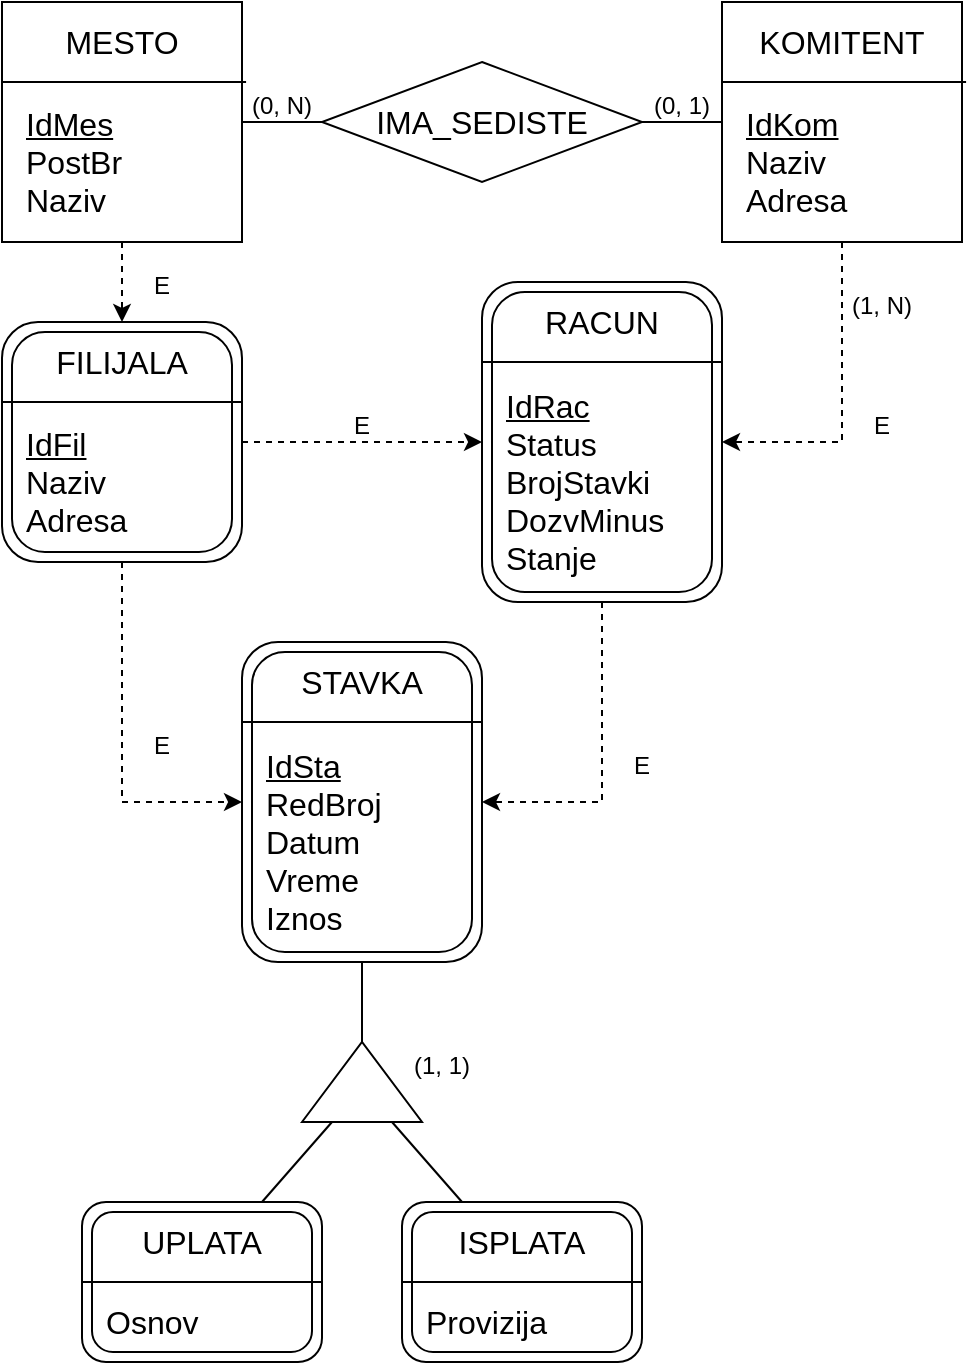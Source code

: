 <mxfile version="14.2.9" type="device"><diagram id="Axqm5xZuINRzohbWu1Kz" name="ER dijagram"><mxGraphModel dx="1418" dy="795" grid="1" gridSize="10" guides="1" tooltips="1" connect="1" arrows="1" fold="1" page="1" pageScale="1" pageWidth="827" pageHeight="1169" math="0" shadow="0"><root><mxCell id="0"/><mxCell id="1" parent="0"/><mxCell id="cMMxhLjDryXR3hO5Iuap-8" value="" style="rounded=0;whiteSpace=wrap;html=1;fontSize=16;" vertex="1" parent="1"><mxGeometry x="40" y="40" width="120" height="120" as="geometry"/></mxCell><mxCell id="cMMxhLjDryXR3hO5Iuap-12" value="MESTO" style="text;html=1;strokeColor=none;fillColor=none;align=center;verticalAlign=middle;whiteSpace=wrap;rounded=0;fontSize=16;" vertex="1" parent="1"><mxGeometry x="40" y="40" width="120" height="40" as="geometry"/></mxCell><mxCell id="cMMxhLjDryXR3hO5Iuap-13" value="" style="endArrow=none;html=1;fontSize=16;entryX=1.017;entryY=0.333;entryDx=0;entryDy=0;entryPerimeter=0;" edge="1" parent="1" target="cMMxhLjDryXR3hO5Iuap-8"><mxGeometry width="50" height="50" relative="1" as="geometry"><mxPoint x="40" y="80" as="sourcePoint"/><mxPoint x="90" y="30" as="targetPoint"/></mxGeometry></mxCell><mxCell id="cMMxhLjDryXR3hO5Iuap-32" style="edgeStyle=orthogonalEdgeStyle;rounded=0;orthogonalLoop=1;jettySize=auto;html=1;entryX=0.5;entryY=0;entryDx=0;entryDy=0;fontSize=16;dashed=1;" edge="1" parent="1" source="cMMxhLjDryXR3hO5Iuap-14" target="cMMxhLjDryXR3hO5Iuap-29"><mxGeometry relative="1" as="geometry"/></mxCell><mxCell id="cMMxhLjDryXR3hO5Iuap-14" value="&lt;u&gt;IdMes&lt;/u&gt;&lt;br&gt;PostBr&lt;br&gt;Naziv" style="text;html=1;strokeColor=none;fillColor=none;align=left;verticalAlign=middle;whiteSpace=wrap;rounded=0;fontSize=16;" vertex="1" parent="1"><mxGeometry x="50" y="80" width="100" height="80" as="geometry"/></mxCell><mxCell id="cMMxhLjDryXR3hO5Iuap-15" value="IMA_SEDISTE" style="shape=rhombus;perimeter=rhombusPerimeter;whiteSpace=wrap;html=1;align=center;fontSize=16;" vertex="1" parent="1"><mxGeometry x="200" y="70" width="160" height="60" as="geometry"/></mxCell><mxCell id="cMMxhLjDryXR3hO5Iuap-18" value="" style="endArrow=none;html=1;fontSize=16;exitX=1;exitY=0.5;exitDx=0;exitDy=0;entryX=0;entryY=0.5;entryDx=0;entryDy=0;" edge="1" parent="1" source="cMMxhLjDryXR3hO5Iuap-8" target="cMMxhLjDryXR3hO5Iuap-15"><mxGeometry width="50" height="50" relative="1" as="geometry"><mxPoint x="190" y="90" as="sourcePoint"/><mxPoint x="240" y="40" as="targetPoint"/></mxGeometry></mxCell><mxCell id="cMMxhLjDryXR3hO5Iuap-19" value="" style="rounded=0;whiteSpace=wrap;html=1;fontSize=16;" vertex="1" parent="1"><mxGeometry x="400" y="40" width="120" height="120" as="geometry"/></mxCell><mxCell id="cMMxhLjDryXR3hO5Iuap-20" value="KOMITENT" style="text;html=1;strokeColor=none;fillColor=none;align=center;verticalAlign=middle;whiteSpace=wrap;rounded=0;fontSize=16;" vertex="1" parent="1"><mxGeometry x="400" y="40" width="120" height="40" as="geometry"/></mxCell><mxCell id="cMMxhLjDryXR3hO5Iuap-21" value="" style="endArrow=none;html=1;fontSize=16;entryX=1.017;entryY=0.333;entryDx=0;entryDy=0;entryPerimeter=0;" edge="1" parent="1" target="cMMxhLjDryXR3hO5Iuap-19"><mxGeometry width="50" height="50" relative="1" as="geometry"><mxPoint x="400" y="80" as="sourcePoint"/><mxPoint x="450" y="30" as="targetPoint"/></mxGeometry></mxCell><mxCell id="cMMxhLjDryXR3hO5Iuap-69" style="edgeStyle=orthogonalEdgeStyle;rounded=0;orthogonalLoop=1;jettySize=auto;html=1;endArrow=classic;endFill=1;fontSize=16;entryX=1;entryY=0.5;entryDx=0;entryDy=0;dashed=1;" edge="1" parent="1" source="cMMxhLjDryXR3hO5Iuap-22" target="cMMxhLjDryXR3hO5Iuap-39"><mxGeometry relative="1" as="geometry"><mxPoint x="460" y="260" as="targetPoint"/><Array as="points"><mxPoint x="460" y="260"/></Array></mxGeometry></mxCell><mxCell id="cMMxhLjDryXR3hO5Iuap-22" value="&lt;u&gt;IdKom&lt;/u&gt;&lt;br&gt;Naziv&lt;br&gt;Adresa" style="text;html=1;strokeColor=none;fillColor=none;align=left;verticalAlign=middle;whiteSpace=wrap;rounded=0;fontSize=16;" vertex="1" parent="1"><mxGeometry x="410" y="80" width="100" height="80" as="geometry"/></mxCell><mxCell id="cMMxhLjDryXR3hO5Iuap-23" value="" style="endArrow=none;html=1;fontSize=16;entryX=0;entryY=0.5;entryDx=0;entryDy=0;exitX=1;exitY=0.5;exitDx=0;exitDy=0;" edge="1" parent="1" target="cMMxhLjDryXR3hO5Iuap-19"><mxGeometry width="50" height="50" relative="1" as="geometry"><mxPoint x="400" y="90" as="sourcePoint"/><mxPoint x="350" y="10" as="targetPoint"/></mxGeometry></mxCell><mxCell id="cMMxhLjDryXR3hO5Iuap-26" value="&lt;font style=&quot;font-size: 12px&quot;&gt;(0, N)&lt;/font&gt;" style="text;html=1;strokeColor=none;fillColor=none;align=center;verticalAlign=middle;whiteSpace=wrap;rounded=0;fontSize=16;" vertex="1" parent="1"><mxGeometry x="160" y="80" width="40" height="20" as="geometry"/></mxCell><mxCell id="cMMxhLjDryXR3hO5Iuap-45" style="edgeStyle=orthogonalEdgeStyle;rounded=0;orthogonalLoop=1;jettySize=auto;html=1;entryX=0;entryY=0.5;entryDx=0;entryDy=0;fontSize=16;dashed=1;" edge="1" parent="1" source="cMMxhLjDryXR3hO5Iuap-27" target="cMMxhLjDryXR3hO5Iuap-39"><mxGeometry relative="1" as="geometry"/></mxCell><mxCell id="cMMxhLjDryXR3hO5Iuap-27" value="" style="shape=ext;margin=3;double=1;whiteSpace=wrap;html=1;align=center;fontSize=16;rounded=1;" vertex="1" parent="1"><mxGeometry x="40" y="200" width="120" height="120" as="geometry"/></mxCell><mxCell id="cMMxhLjDryXR3hO5Iuap-29" value="FILIJALA" style="text;html=1;strokeColor=none;fillColor=none;align=center;verticalAlign=middle;whiteSpace=wrap;rounded=0;fontSize=16;" vertex="1" parent="1"><mxGeometry x="40" y="200" width="120" height="40" as="geometry"/></mxCell><mxCell id="cMMxhLjDryXR3hO5Iuap-30" value="" style="endArrow=none;html=1;fontSize=16;entryX=1;entryY=1;entryDx=0;entryDy=0;" edge="1" parent="1" target="cMMxhLjDryXR3hO5Iuap-29"><mxGeometry width="50" height="50" relative="1" as="geometry"><mxPoint x="40" y="240" as="sourcePoint"/><mxPoint x="150" y="239" as="targetPoint"/></mxGeometry></mxCell><mxCell id="cMMxhLjDryXR3hO5Iuap-55" style="edgeStyle=orthogonalEdgeStyle;rounded=0;orthogonalLoop=1;jettySize=auto;html=1;dashed=1;fontSize=16;entryX=0;entryY=0.5;entryDx=0;entryDy=0;" edge="1" parent="1" source="cMMxhLjDryXR3hO5Iuap-31" target="cMMxhLjDryXR3hO5Iuap-47"><mxGeometry relative="1" as="geometry"><mxPoint x="100" y="440" as="targetPoint"/><Array as="points"><mxPoint x="100" y="440"/></Array></mxGeometry></mxCell><mxCell id="cMMxhLjDryXR3hO5Iuap-31" value="&lt;u&gt;IdFil&lt;/u&gt;&lt;br&gt;Naziv&lt;br&gt;Adresa" style="text;html=1;strokeColor=none;fillColor=none;align=left;verticalAlign=middle;whiteSpace=wrap;rounded=0;fontSize=16;" vertex="1" parent="1"><mxGeometry x="50" y="240" width="100" height="80" as="geometry"/></mxCell><mxCell id="cMMxhLjDryXR3hO5Iuap-33" value="&lt;font style=&quot;font-size: 12px&quot;&gt;E&lt;/font&gt;" style="text;html=1;strokeColor=none;fillColor=none;align=center;verticalAlign=middle;whiteSpace=wrap;rounded=0;fontSize=16;" vertex="1" parent="1"><mxGeometry x="100" y="170" width="40" height="20" as="geometry"/></mxCell><mxCell id="cMMxhLjDryXR3hO5Iuap-37" value="" style="endArrow=none;html=1;fontSize=16;exitX=1;exitY=0.5;exitDx=0;exitDy=0;entryX=0;entryY=0.5;entryDx=0;entryDy=0;" edge="1" parent="1" source="cMMxhLjDryXR3hO5Iuap-15" target="cMMxhLjDryXR3hO5Iuap-19"><mxGeometry width="50" height="50" relative="1" as="geometry"><mxPoint x="340" y="70" as="sourcePoint"/><mxPoint x="390" y="20" as="targetPoint"/></mxGeometry></mxCell><mxCell id="cMMxhLjDryXR3hO5Iuap-38" value="&lt;font style=&quot;font-size: 12px&quot;&gt;(0, 1)&lt;/font&gt;" style="text;html=1;strokeColor=none;fillColor=none;align=center;verticalAlign=middle;whiteSpace=wrap;rounded=0;fontSize=16;" vertex="1" parent="1"><mxGeometry x="360" y="80" width="40" height="20" as="geometry"/></mxCell><mxCell id="cMMxhLjDryXR3hO5Iuap-52" style="edgeStyle=orthogonalEdgeStyle;rounded=0;orthogonalLoop=1;jettySize=auto;html=1;dashed=1;fontSize=16;entryX=1;entryY=0.5;entryDx=0;entryDy=0;" edge="1" parent="1" source="cMMxhLjDryXR3hO5Iuap-39" target="cMMxhLjDryXR3hO5Iuap-47"><mxGeometry relative="1" as="geometry"><mxPoint x="340" y="440" as="targetPoint"/><Array as="points"><mxPoint x="340" y="440"/></Array></mxGeometry></mxCell><mxCell id="cMMxhLjDryXR3hO5Iuap-39" value="" style="shape=ext;margin=3;double=1;whiteSpace=wrap;html=1;align=center;fontSize=16;rounded=1;" vertex="1" parent="1"><mxGeometry x="280" y="180" width="120" height="160" as="geometry"/></mxCell><mxCell id="cMMxhLjDryXR3hO5Iuap-40" value="RACUN" style="text;html=1;strokeColor=none;fillColor=none;align=center;verticalAlign=middle;whiteSpace=wrap;rounded=0;fontSize=16;" vertex="1" parent="1"><mxGeometry x="280" y="180" width="120" height="40" as="geometry"/></mxCell><mxCell id="cMMxhLjDryXR3hO5Iuap-41" value="" style="endArrow=none;html=1;fontSize=16;entryX=1;entryY=1;entryDx=0;entryDy=0;" edge="1" parent="1" target="cMMxhLjDryXR3hO5Iuap-40"><mxGeometry width="50" height="50" relative="1" as="geometry"><mxPoint x="280" y="220" as="sourcePoint"/><mxPoint x="390" y="219" as="targetPoint"/></mxGeometry></mxCell><mxCell id="cMMxhLjDryXR3hO5Iuap-42" value="&lt;u&gt;IdRac&lt;/u&gt;&lt;br&gt;Status&lt;br&gt;BrojStavki&lt;br&gt;DozvMinus&lt;br&gt;Stanje" style="text;html=1;strokeColor=none;fillColor=none;align=left;verticalAlign=middle;whiteSpace=wrap;rounded=0;fontSize=16;" vertex="1" parent="1"><mxGeometry x="290" y="220" width="100" height="120" as="geometry"/></mxCell><mxCell id="cMMxhLjDryXR3hO5Iuap-46" value="&lt;font style=&quot;font-size: 12px&quot;&gt;E&lt;/font&gt;" style="text;html=1;strokeColor=none;fillColor=none;align=center;verticalAlign=middle;whiteSpace=wrap;rounded=0;fontSize=16;" vertex="1" parent="1"><mxGeometry x="200" y="240" width="40" height="20" as="geometry"/></mxCell><mxCell id="cMMxhLjDryXR3hO5Iuap-47" value="" style="shape=ext;margin=3;double=1;whiteSpace=wrap;html=1;align=center;fontSize=16;rounded=1;" vertex="1" parent="1"><mxGeometry x="160" y="360" width="120" height="160" as="geometry"/></mxCell><mxCell id="cMMxhLjDryXR3hO5Iuap-48" value="STAVKA" style="text;html=1;strokeColor=none;fillColor=none;align=center;verticalAlign=middle;whiteSpace=wrap;rounded=0;fontSize=16;" vertex="1" parent="1"><mxGeometry x="160" y="360" width="120" height="40" as="geometry"/></mxCell><mxCell id="cMMxhLjDryXR3hO5Iuap-49" value="" style="endArrow=none;html=1;fontSize=16;entryX=1;entryY=1;entryDx=0;entryDy=0;" edge="1" parent="1" target="cMMxhLjDryXR3hO5Iuap-48"><mxGeometry width="50" height="50" relative="1" as="geometry"><mxPoint x="160" y="400" as="sourcePoint"/><mxPoint x="270" y="399" as="targetPoint"/></mxGeometry></mxCell><mxCell id="cMMxhLjDryXR3hO5Iuap-57" style="edgeStyle=orthogonalEdgeStyle;rounded=0;orthogonalLoop=1;jettySize=auto;html=1;entryX=1;entryY=0.5;entryDx=0;entryDy=0;fontSize=16;endArrow=none;endFill=0;" edge="1" parent="1" source="cMMxhLjDryXR3hO5Iuap-50" target="cMMxhLjDryXR3hO5Iuap-56"><mxGeometry relative="1" as="geometry"/></mxCell><mxCell id="cMMxhLjDryXR3hO5Iuap-50" value="&lt;u&gt;IdSta&lt;/u&gt;&lt;br&gt;RedBroj&lt;br&gt;Datum&lt;br&gt;Vreme&lt;br&gt;Iznos" style="text;html=1;strokeColor=none;fillColor=none;align=left;verticalAlign=middle;whiteSpace=wrap;rounded=0;fontSize=16;" vertex="1" parent="1"><mxGeometry x="170" y="400" width="100" height="120" as="geometry"/></mxCell><mxCell id="cMMxhLjDryXR3hO5Iuap-53" value="&lt;font style=&quot;font-size: 12px&quot;&gt;E&lt;/font&gt;" style="text;html=1;strokeColor=none;fillColor=none;align=center;verticalAlign=middle;whiteSpace=wrap;rounded=0;fontSize=16;" vertex="1" parent="1"><mxGeometry x="340" y="410" width="40" height="20" as="geometry"/></mxCell><mxCell id="cMMxhLjDryXR3hO5Iuap-56" value="" style="triangle;whiteSpace=wrap;html=1;rounded=0;fontSize=16;rotation=-90;" vertex="1" parent="1"><mxGeometry x="200" y="550" width="40" height="60" as="geometry"/></mxCell><mxCell id="cMMxhLjDryXR3hO5Iuap-58" value="" style="shape=ext;margin=3;double=1;whiteSpace=wrap;html=1;align=center;fontSize=16;rounded=1;" vertex="1" parent="1"><mxGeometry x="80" y="640" width="120" height="80" as="geometry"/></mxCell><mxCell id="cMMxhLjDryXR3hO5Iuap-59" value="UPLATA" style="text;html=1;strokeColor=none;fillColor=none;align=center;verticalAlign=middle;whiteSpace=wrap;rounded=0;fontSize=16;" vertex="1" parent="1"><mxGeometry x="80" y="640" width="120" height="40" as="geometry"/></mxCell><mxCell id="cMMxhLjDryXR3hO5Iuap-60" value="" style="endArrow=none;html=1;fontSize=16;entryX=1;entryY=1;entryDx=0;entryDy=0;" edge="1" parent="1" target="cMMxhLjDryXR3hO5Iuap-59"><mxGeometry width="50" height="50" relative="1" as="geometry"><mxPoint x="80" y="680" as="sourcePoint"/><mxPoint x="190" y="679" as="targetPoint"/></mxGeometry></mxCell><mxCell id="cMMxhLjDryXR3hO5Iuap-61" value="Osnov" style="text;html=1;strokeColor=none;fillColor=none;align=left;verticalAlign=middle;whiteSpace=wrap;rounded=0;fontSize=16;" vertex="1" parent="1"><mxGeometry x="90" y="680" width="100" height="40" as="geometry"/></mxCell><mxCell id="cMMxhLjDryXR3hO5Iuap-62" value="" style="shape=ext;margin=3;double=1;whiteSpace=wrap;html=1;align=center;fontSize=16;rounded=1;" vertex="1" parent="1"><mxGeometry x="240" y="640" width="120" height="80" as="geometry"/></mxCell><mxCell id="cMMxhLjDryXR3hO5Iuap-63" value="ISPLATA" style="text;html=1;strokeColor=none;fillColor=none;align=center;verticalAlign=middle;whiteSpace=wrap;rounded=0;fontSize=16;" vertex="1" parent="1"><mxGeometry x="240" y="640" width="120" height="40" as="geometry"/></mxCell><mxCell id="cMMxhLjDryXR3hO5Iuap-64" value="" style="endArrow=none;html=1;fontSize=16;entryX=1;entryY=1;entryDx=0;entryDy=0;" edge="1" parent="1" target="cMMxhLjDryXR3hO5Iuap-63"><mxGeometry width="50" height="50" relative="1" as="geometry"><mxPoint x="240" y="680" as="sourcePoint"/><mxPoint x="350" y="679" as="targetPoint"/></mxGeometry></mxCell><mxCell id="cMMxhLjDryXR3hO5Iuap-65" value="Provizija" style="text;html=1;strokeColor=none;fillColor=none;align=left;verticalAlign=middle;whiteSpace=wrap;rounded=0;fontSize=16;" vertex="1" parent="1"><mxGeometry x="250" y="680" width="100" height="40" as="geometry"/></mxCell><mxCell id="cMMxhLjDryXR3hO5Iuap-66" value="" style="endArrow=none;html=1;fontSize=16;entryX=0;entryY=0.25;entryDx=0;entryDy=0;exitX=0.75;exitY=0;exitDx=0;exitDy=0;" edge="1" parent="1" source="cMMxhLjDryXR3hO5Iuap-59" target="cMMxhLjDryXR3hO5Iuap-56"><mxGeometry width="50" height="50" relative="1" as="geometry"><mxPoint x="70" y="620" as="sourcePoint"/><mxPoint x="120" y="570" as="targetPoint"/></mxGeometry></mxCell><mxCell id="cMMxhLjDryXR3hO5Iuap-67" value="" style="endArrow=none;html=1;fontSize=16;exitX=0;exitY=0.75;exitDx=0;exitDy=0;entryX=0.25;entryY=0;entryDx=0;entryDy=0;" edge="1" parent="1" source="cMMxhLjDryXR3hO5Iuap-56" target="cMMxhLjDryXR3hO5Iuap-63"><mxGeometry width="50" height="50" relative="1" as="geometry"><mxPoint x="310" y="630" as="sourcePoint"/><mxPoint x="360" y="580" as="targetPoint"/></mxGeometry></mxCell><mxCell id="cMMxhLjDryXR3hO5Iuap-70" value="&lt;font style=&quot;font-size: 12px&quot;&gt;E&lt;/font&gt;" style="text;html=1;strokeColor=none;fillColor=none;align=center;verticalAlign=middle;whiteSpace=wrap;rounded=0;fontSize=16;" vertex="1" parent="1"><mxGeometry x="460" y="240" width="40" height="20" as="geometry"/></mxCell><mxCell id="cMMxhLjDryXR3hO5Iuap-71" value="&lt;font style=&quot;font-size: 12px&quot;&gt;(1, N)&lt;/font&gt;" style="text;html=1;strokeColor=none;fillColor=none;align=center;verticalAlign=middle;whiteSpace=wrap;rounded=0;fontSize=16;" vertex="1" parent="1"><mxGeometry x="460" y="180" width="40" height="20" as="geometry"/></mxCell><mxCell id="cMMxhLjDryXR3hO5Iuap-72" value="&lt;font style=&quot;font-size: 12px&quot;&gt;(1, 1)&lt;/font&gt;" style="text;html=1;strokeColor=none;fillColor=none;align=center;verticalAlign=middle;whiteSpace=wrap;rounded=0;fontSize=16;" vertex="1" parent="1"><mxGeometry x="240" y="560" width="40" height="20" as="geometry"/></mxCell><mxCell id="cMMxhLjDryXR3hO5Iuap-73" value="&lt;font style=&quot;font-size: 12px&quot;&gt;E&lt;/font&gt;" style="text;html=1;strokeColor=none;fillColor=none;align=center;verticalAlign=middle;whiteSpace=wrap;rounded=0;fontSize=16;" vertex="1" parent="1"><mxGeometry x="100" y="400" width="40" height="20" as="geometry"/></mxCell></root></mxGraphModel></diagram></mxfile>